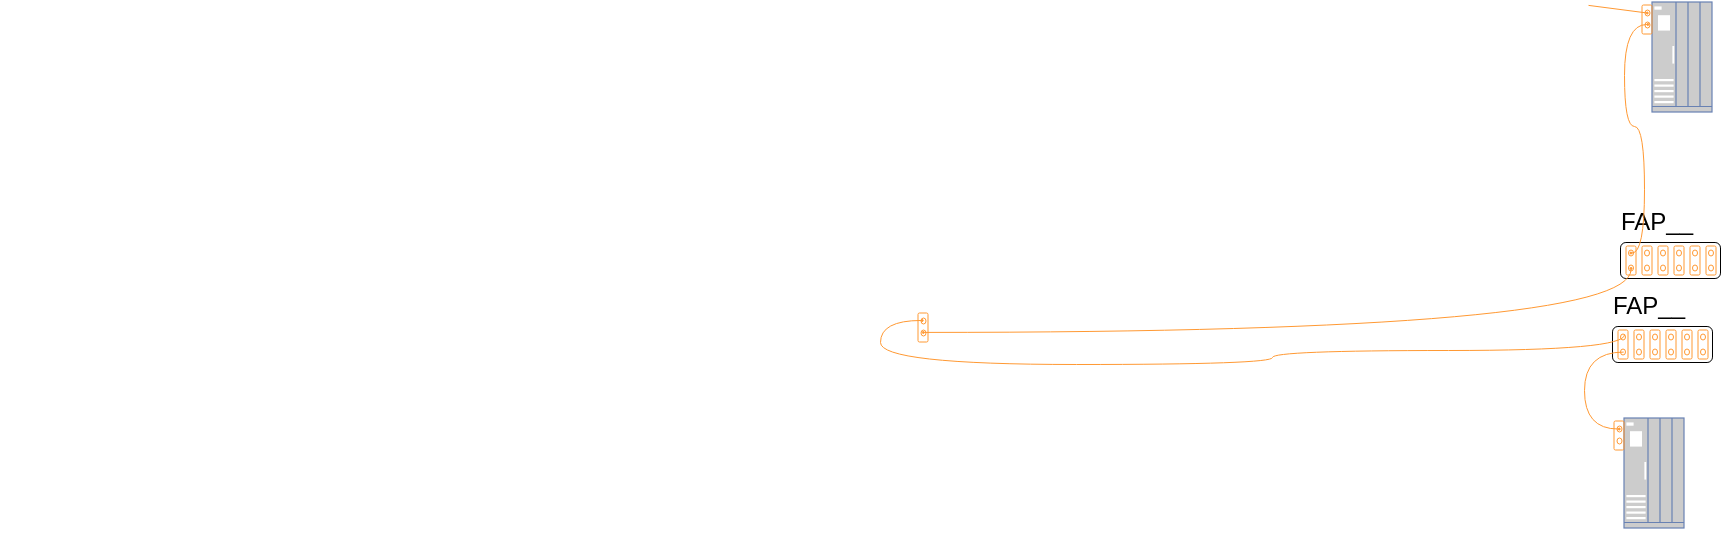 <mxfile version="15.5.2" type="github">
  <diagram name="Page-1" id="099fd60b-425b-db50-ffb0-6b813814b670">
    <mxGraphModel dx="1489" dy="1460" grid="1" gridSize="2" guides="1" tooltips="1" connect="1" arrows="1" fold="1" page="1" pageScale="1" pageWidth="850" pageHeight="1100" background="none" math="0" shadow="0">
      <root>
        <mxCell id="0" />
        <mxCell id="1" parent="0" />
        <mxCell id="W2R_3UaBkgLsqzf0dmJm-79" value="" style="group" vertex="1" connectable="0" parent="1">
          <mxGeometry x="672" y="16" width="50" height="18" as="geometry" />
        </mxCell>
        <mxCell id="W2R_3UaBkgLsqzf0dmJm-47" value="" style="rounded=1;whiteSpace=wrap;html=1;shadow=0;glass=0;strokeColor=#000000;strokeWidth=0.5;fillColor=none;" vertex="1" parent="W2R_3UaBkgLsqzf0dmJm-79">
          <mxGeometry width="50" height="18" as="geometry" />
        </mxCell>
        <mxCell id="W2R_3UaBkgLsqzf0dmJm-54" value="" style="group;rotation=-90;" vertex="1" connectable="0" parent="W2R_3UaBkgLsqzf0dmJm-79">
          <mxGeometry x="6" y="6.5" width="14.5" height="5" as="geometry" />
        </mxCell>
        <mxCell id="W2R_3UaBkgLsqzf0dmJm-55" value="" style="rounded=1;whiteSpace=wrap;html=1;strokeColor=#FF9933;fillColor=none;glass=0;strokeWidth=0.5;rotation=-90;" vertex="1" parent="W2R_3UaBkgLsqzf0dmJm-54">
          <mxGeometry width="14.5" height="5" as="geometry" />
        </mxCell>
        <mxCell id="W2R_3UaBkgLsqzf0dmJm-56" value="" style="ellipse;whiteSpace=wrap;html=1;aspect=fixed;strokeColor=#FF9933;fillColor=none;strokeWidth=0.5;resizeHeight=1;resizeWidth=1;snapToPoint=1;rotation=-90;" vertex="1" parent="W2R_3UaBkgLsqzf0dmJm-54">
          <mxGeometry x="5.75" y="5" width="3" height="2.5" as="geometry" />
        </mxCell>
        <mxCell id="W2R_3UaBkgLsqzf0dmJm-57" value="" style="ellipse;whiteSpace=wrap;html=1;aspect=fixed;strokeColor=#FF9933;fillColor=none;strokeWidth=0.5;resizeHeight=1;resizeWidth=1;snapToPoint=1;rotation=-90;" vertex="1" parent="W2R_3UaBkgLsqzf0dmJm-54">
          <mxGeometry x="5.75" y="-2.5" width="3" height="2.5" as="geometry" />
        </mxCell>
        <mxCell id="W2R_3UaBkgLsqzf0dmJm-58" value="" style="group;rotation=-90;" vertex="1" connectable="0" parent="W2R_3UaBkgLsqzf0dmJm-79">
          <mxGeometry x="-2" y="6.5" width="14.5" height="5" as="geometry" />
        </mxCell>
        <mxCell id="W2R_3UaBkgLsqzf0dmJm-59" value="" style="rounded=1;whiteSpace=wrap;html=1;strokeColor=#FF9933;fillColor=none;glass=0;strokeWidth=0.5;rotation=-90;" vertex="1" parent="W2R_3UaBkgLsqzf0dmJm-58">
          <mxGeometry width="14.5" height="5" as="geometry" />
        </mxCell>
        <mxCell id="W2R_3UaBkgLsqzf0dmJm-60" value="" style="ellipse;whiteSpace=wrap;html=1;aspect=fixed;strokeColor=#FF9933;fillColor=none;strokeWidth=0.5;resizeHeight=1;resizeWidth=1;snapToPoint=1;rotation=-90;" vertex="1" parent="W2R_3UaBkgLsqzf0dmJm-58">
          <mxGeometry x="5.75" y="5" width="3" height="2.5" as="geometry" />
        </mxCell>
        <mxCell id="W2R_3UaBkgLsqzf0dmJm-61" value="" style="ellipse;whiteSpace=wrap;html=1;aspect=fixed;strokeColor=#FF9933;fillColor=none;strokeWidth=0.5;resizeHeight=1;resizeWidth=1;snapToPoint=1;rotation=-90;" vertex="1" parent="W2R_3UaBkgLsqzf0dmJm-58">
          <mxGeometry x="5.75" y="-2.5" width="3" height="2.5" as="geometry" />
        </mxCell>
        <mxCell id="W2R_3UaBkgLsqzf0dmJm-32" value="" style="group;rotation=-90;" vertex="1" connectable="0" parent="W2R_3UaBkgLsqzf0dmJm-79">
          <mxGeometry x="14" y="6.5" width="14.5" height="5" as="geometry" />
        </mxCell>
        <mxCell id="W2R_3UaBkgLsqzf0dmJm-33" value="" style="rounded=1;whiteSpace=wrap;html=1;strokeColor=#FF9933;fillColor=none;glass=0;strokeWidth=0.5;rotation=-90;" vertex="1" parent="W2R_3UaBkgLsqzf0dmJm-32">
          <mxGeometry width="14.5" height="5" as="geometry" />
        </mxCell>
        <mxCell id="W2R_3UaBkgLsqzf0dmJm-34" value="" style="ellipse;whiteSpace=wrap;html=1;aspect=fixed;strokeColor=#FF9933;fillColor=none;strokeWidth=0.5;resizeHeight=1;resizeWidth=1;snapToPoint=1;rotation=-90;" vertex="1" parent="W2R_3UaBkgLsqzf0dmJm-32">
          <mxGeometry x="5.75" y="5" width="3" height="2.5" as="geometry" />
        </mxCell>
        <mxCell id="W2R_3UaBkgLsqzf0dmJm-35" value="" style="ellipse;whiteSpace=wrap;html=1;aspect=fixed;strokeColor=#FF9933;fillColor=none;strokeWidth=0.5;resizeHeight=1;resizeWidth=1;snapToPoint=1;rotation=-90;" vertex="1" parent="W2R_3UaBkgLsqzf0dmJm-32">
          <mxGeometry x="5.75" y="-2.5" width="3" height="2.5" as="geometry" />
        </mxCell>
        <mxCell id="W2R_3UaBkgLsqzf0dmJm-67" value="" style="group;rotation=-90;" vertex="1" connectable="0" parent="W2R_3UaBkgLsqzf0dmJm-79">
          <mxGeometry x="38" y="6.5" width="14.5" height="5" as="geometry" />
        </mxCell>
        <mxCell id="W2R_3UaBkgLsqzf0dmJm-68" value="" style="rounded=1;whiteSpace=wrap;html=1;strokeColor=#FF9933;fillColor=none;glass=0;strokeWidth=0.5;rotation=-90;" vertex="1" parent="W2R_3UaBkgLsqzf0dmJm-67">
          <mxGeometry width="14.5" height="5" as="geometry" />
        </mxCell>
        <mxCell id="W2R_3UaBkgLsqzf0dmJm-69" value="" style="ellipse;whiteSpace=wrap;html=1;aspect=fixed;strokeColor=#FF9933;fillColor=none;strokeWidth=0.5;resizeHeight=1;resizeWidth=1;snapToPoint=1;rotation=-90;" vertex="1" parent="W2R_3UaBkgLsqzf0dmJm-67">
          <mxGeometry x="5.75" y="5" width="3" height="2.5" as="geometry" />
        </mxCell>
        <mxCell id="W2R_3UaBkgLsqzf0dmJm-70" value="" style="ellipse;whiteSpace=wrap;html=1;aspect=fixed;strokeColor=#FF9933;fillColor=none;strokeWidth=0.5;resizeHeight=1;resizeWidth=1;snapToPoint=1;rotation=-90;" vertex="1" parent="W2R_3UaBkgLsqzf0dmJm-67">
          <mxGeometry x="5.75" y="-2.5" width="3" height="2.5" as="geometry" />
        </mxCell>
        <mxCell id="W2R_3UaBkgLsqzf0dmJm-71" value="" style="group;rotation=-90;" vertex="1" connectable="0" parent="W2R_3UaBkgLsqzf0dmJm-79">
          <mxGeometry x="30" y="6.5" width="14.5" height="5" as="geometry" />
        </mxCell>
        <mxCell id="W2R_3UaBkgLsqzf0dmJm-72" value="" style="rounded=1;whiteSpace=wrap;html=1;strokeColor=#FF9933;fillColor=none;glass=0;strokeWidth=0.5;rotation=-90;" vertex="1" parent="W2R_3UaBkgLsqzf0dmJm-71">
          <mxGeometry width="14.5" height="5" as="geometry" />
        </mxCell>
        <mxCell id="W2R_3UaBkgLsqzf0dmJm-73" value="" style="ellipse;whiteSpace=wrap;html=1;aspect=fixed;strokeColor=#FF9933;fillColor=none;strokeWidth=0.5;resizeHeight=1;resizeWidth=1;snapToPoint=1;rotation=-90;" vertex="1" parent="W2R_3UaBkgLsqzf0dmJm-71">
          <mxGeometry x="5.75" y="5" width="3" height="2.5" as="geometry" />
        </mxCell>
        <mxCell id="W2R_3UaBkgLsqzf0dmJm-74" value="" style="ellipse;whiteSpace=wrap;html=1;aspect=fixed;strokeColor=#FF9933;fillColor=none;strokeWidth=0.5;resizeHeight=1;resizeWidth=1;snapToPoint=1;rotation=-90;" vertex="1" parent="W2R_3UaBkgLsqzf0dmJm-71">
          <mxGeometry x="5.75" y="-2.5" width="3" height="2.5" as="geometry" />
        </mxCell>
        <mxCell id="W2R_3UaBkgLsqzf0dmJm-75" value="" style="group;rotation=-90;" vertex="1" connectable="0" parent="W2R_3UaBkgLsqzf0dmJm-79">
          <mxGeometry x="22" y="6.5" width="14.5" height="5" as="geometry" />
        </mxCell>
        <mxCell id="W2R_3UaBkgLsqzf0dmJm-76" value="" style="rounded=1;whiteSpace=wrap;html=1;strokeColor=#FF9933;fillColor=none;glass=0;strokeWidth=0.5;rotation=-90;" vertex="1" parent="W2R_3UaBkgLsqzf0dmJm-75">
          <mxGeometry width="14.5" height="5" as="geometry" />
        </mxCell>
        <mxCell id="W2R_3UaBkgLsqzf0dmJm-77" value="" style="ellipse;whiteSpace=wrap;html=1;aspect=fixed;strokeColor=#FF9933;fillColor=none;strokeWidth=0.5;resizeHeight=1;resizeWidth=1;snapToPoint=1;rotation=-90;" vertex="1" parent="W2R_3UaBkgLsqzf0dmJm-75">
          <mxGeometry x="5.75" y="5" width="3" height="2.5" as="geometry" />
        </mxCell>
        <mxCell id="W2R_3UaBkgLsqzf0dmJm-78" value="" style="ellipse;whiteSpace=wrap;html=1;aspect=fixed;strokeColor=#FF9933;fillColor=none;strokeWidth=0.5;resizeHeight=1;resizeWidth=1;snapToPoint=1;rotation=-90;" vertex="1" parent="W2R_3UaBkgLsqzf0dmJm-75">
          <mxGeometry x="5.75" y="-2.5" width="3" height="2.5" as="geometry" />
        </mxCell>
        <mxCell id="W2R_3UaBkgLsqzf0dmJm-80" value="FAP__" style="text;html=1;resizable=0;autosize=1;align=center;verticalAlign=middle;points=[];fillColor=none;strokeColor=none;rounded=0;shadow=0;glass=0;" vertex="1" parent="1">
          <mxGeometry x="666" y="-4" width="48" height="20" as="geometry" />
        </mxCell>
        <mxCell id="W2R_3UaBkgLsqzf0dmJm-81" value="" style="group" vertex="1" connectable="0" parent="1">
          <mxGeometry x="646" y="62" width="62" height="55" as="geometry" />
        </mxCell>
        <mxCell id="W2R_3UaBkgLsqzf0dmJm-10" value="" style="fontColor=#0066CC;verticalAlign=top;verticalLabelPosition=bottom;labelPosition=center;align=center;html=1;outlineConnect=0;fillColor=#CCCCCC;strokeColor=#6881B3;gradientColor=none;gradientDirection=north;strokeWidth=2;shape=mxgraph.networks.ups_enterprise;glass=0;" vertex="1" parent="W2R_3UaBkgLsqzf0dmJm-81">
          <mxGeometry x="32" width="30" height="55" as="geometry" />
        </mxCell>
        <mxCell id="W2R_3UaBkgLsqzf0dmJm-23" value="" style="group;rotation=-90;" vertex="1" connectable="0" parent="W2R_3UaBkgLsqzf0dmJm-81">
          <mxGeometry x="22" y="6" width="14.5" height="5" as="geometry" />
        </mxCell>
        <mxCell id="W2R_3UaBkgLsqzf0dmJm-5" value="" style="rounded=1;whiteSpace=wrap;html=1;strokeColor=#FF9933;fillColor=none;glass=0;strokeWidth=0.5;rotation=-90;" vertex="1" parent="W2R_3UaBkgLsqzf0dmJm-23">
          <mxGeometry width="14.5" height="5" as="geometry" />
        </mxCell>
        <mxCell id="W2R_3UaBkgLsqzf0dmJm-6" value="" style="ellipse;whiteSpace=wrap;html=1;aspect=fixed;strokeColor=#FF9933;fillColor=none;strokeWidth=0.5;resizeHeight=1;resizeWidth=1;snapToPoint=1;rotation=-90;" vertex="1" parent="W2R_3UaBkgLsqzf0dmJm-23">
          <mxGeometry x="6" y="4" width="3" height="2.5" as="geometry" />
        </mxCell>
        <mxCell id="W2R_3UaBkgLsqzf0dmJm-7" value="" style="ellipse;whiteSpace=wrap;html=1;aspect=fixed;strokeColor=#FF9933;fillColor=none;strokeWidth=0.5;resizeHeight=1;resizeWidth=1;snapToPoint=1;rotation=-90;" vertex="1" parent="W2R_3UaBkgLsqzf0dmJm-23">
          <mxGeometry x="6" y="-2" width="3" height="2.5" as="geometry" />
        </mxCell>
        <mxCell id="W2R_3UaBkgLsqzf0dmJm-82" value="" style="group" vertex="1" connectable="0" parent="1">
          <mxGeometry x="660" y="-146" width="62" height="55" as="geometry" />
        </mxCell>
        <mxCell id="W2R_3UaBkgLsqzf0dmJm-83" value="" style="fontColor=#0066CC;verticalAlign=top;verticalLabelPosition=bottom;labelPosition=center;align=center;html=1;outlineConnect=0;fillColor=#CCCCCC;strokeColor=#6881B3;gradientColor=none;gradientDirection=north;strokeWidth=2;shape=mxgraph.networks.ups_enterprise;glass=0;" vertex="1" parent="W2R_3UaBkgLsqzf0dmJm-82">
          <mxGeometry x="32" width="30" height="55" as="geometry" />
        </mxCell>
        <mxCell id="W2R_3UaBkgLsqzf0dmJm-84" style="edgeStyle=none;rounded=0;orthogonalLoop=1;jettySize=auto;html=1;endArrow=none;endFill=0;strokeColor=#FF9933;entryX=1;entryY=0.518;entryDx=0;entryDy=0;entryPerimeter=0;startArrow=oval;startFill=1;strokeWidth=0.5;endSize=1;startSize=1;exitX=0.497;exitY=0.448;exitDx=0;exitDy=0;exitPerimeter=0;" edge="1" parent="W2R_3UaBkgLsqzf0dmJm-82" source="W2R_3UaBkgLsqzf0dmJm-88">
          <mxGeometry relative="1" as="geometry">
            <mxPoint y="1.44" as="targetPoint" />
            <mxPoint x="32" y="-35" as="sourcePoint" />
          </mxGeometry>
        </mxCell>
        <mxCell id="W2R_3UaBkgLsqzf0dmJm-85" value="" style="group;rotation=-90;" vertex="1" connectable="0" parent="W2R_3UaBkgLsqzf0dmJm-82">
          <mxGeometry x="22" y="6" width="14.5" height="5" as="geometry" />
        </mxCell>
        <mxCell id="W2R_3UaBkgLsqzf0dmJm-86" value="" style="rounded=1;whiteSpace=wrap;html=1;strokeColor=#FF9933;fillColor=none;glass=0;strokeWidth=0.5;rotation=-90;" vertex="1" parent="W2R_3UaBkgLsqzf0dmJm-85">
          <mxGeometry width="14.5" height="5" as="geometry" />
        </mxCell>
        <mxCell id="W2R_3UaBkgLsqzf0dmJm-87" value="" style="ellipse;whiteSpace=wrap;html=1;aspect=fixed;strokeColor=#FF9933;fillColor=none;strokeWidth=0.5;resizeHeight=1;resizeWidth=1;snapToPoint=1;rotation=-90;" vertex="1" parent="W2R_3UaBkgLsqzf0dmJm-85">
          <mxGeometry x="6" y="4" width="3" height="2.5" as="geometry" />
        </mxCell>
        <mxCell id="W2R_3UaBkgLsqzf0dmJm-88" value="" style="ellipse;whiteSpace=wrap;html=1;aspect=fixed;strokeColor=#FF9933;fillColor=none;strokeWidth=0.5;resizeHeight=1;resizeWidth=1;snapToPoint=1;rotation=-90;" vertex="1" parent="W2R_3UaBkgLsqzf0dmJm-85">
          <mxGeometry x="6" y="-2" width="3" height="2.5" as="geometry" />
        </mxCell>
        <mxCell id="W2R_3UaBkgLsqzf0dmJm-16" style="edgeStyle=orthogonalEdgeStyle;rounded=0;orthogonalLoop=1;jettySize=auto;html=1;endArrow=none;endFill=0;strokeColor=#FF9933;entryX=0.486;entryY=0.642;entryDx=0;entryDy=0;startArrow=oval;startFill=1;strokeWidth=0.5;endSize=1;startSize=1;exitX=0.497;exitY=0.448;exitDx=0;exitDy=0;exitPerimeter=0;entryPerimeter=0;curved=1;" edge="1" parent="1" source="W2R_3UaBkgLsqzf0dmJm-7" target="W2R_3UaBkgLsqzf0dmJm-60">
          <mxGeometry relative="1" as="geometry">
            <mxPoint x="646" y="63.44" as="targetPoint" />
            <mxPoint x="678" y="27" as="sourcePoint" />
            <Array as="points">
              <mxPoint x="658" y="67" />
              <mxPoint x="658" y="29" />
            </Array>
          </mxGeometry>
        </mxCell>
        <mxCell id="W2R_3UaBkgLsqzf0dmJm-89" value="" style="group" vertex="1" connectable="0" parent="1">
          <mxGeometry x="676" y="-26" width="50" height="18" as="geometry" />
        </mxCell>
        <mxCell id="W2R_3UaBkgLsqzf0dmJm-90" value="" style="rounded=1;whiteSpace=wrap;html=1;shadow=0;glass=0;strokeColor=#000000;strokeWidth=0.5;fillColor=none;" vertex="1" parent="W2R_3UaBkgLsqzf0dmJm-89">
          <mxGeometry width="50" height="18" as="geometry" />
        </mxCell>
        <mxCell id="W2R_3UaBkgLsqzf0dmJm-91" value="" style="group;rotation=-90;" vertex="1" connectable="0" parent="W2R_3UaBkgLsqzf0dmJm-89">
          <mxGeometry x="6" y="6.5" width="14.5" height="5" as="geometry" />
        </mxCell>
        <mxCell id="W2R_3UaBkgLsqzf0dmJm-92" value="" style="rounded=1;whiteSpace=wrap;html=1;strokeColor=#FF9933;fillColor=none;glass=0;strokeWidth=0.5;rotation=-90;" vertex="1" parent="W2R_3UaBkgLsqzf0dmJm-91">
          <mxGeometry width="14.5" height="5" as="geometry" />
        </mxCell>
        <mxCell id="W2R_3UaBkgLsqzf0dmJm-93" value="" style="ellipse;whiteSpace=wrap;html=1;aspect=fixed;strokeColor=#FF9933;fillColor=none;strokeWidth=0.5;resizeHeight=1;resizeWidth=1;snapToPoint=1;rotation=-90;" vertex="1" parent="W2R_3UaBkgLsqzf0dmJm-91">
          <mxGeometry x="5.75" y="5" width="3" height="2.5" as="geometry" />
        </mxCell>
        <mxCell id="W2R_3UaBkgLsqzf0dmJm-94" value="" style="ellipse;whiteSpace=wrap;html=1;aspect=fixed;strokeColor=#FF9933;fillColor=none;strokeWidth=0.5;resizeHeight=1;resizeWidth=1;snapToPoint=1;rotation=-90;" vertex="1" parent="W2R_3UaBkgLsqzf0dmJm-91">
          <mxGeometry x="5.75" y="-2.5" width="3" height="2.5" as="geometry" />
        </mxCell>
        <mxCell id="W2R_3UaBkgLsqzf0dmJm-95" value="" style="group;rotation=-90;" vertex="1" connectable="0" parent="W2R_3UaBkgLsqzf0dmJm-89">
          <mxGeometry x="-2" y="6.5" width="14.5" height="5" as="geometry" />
        </mxCell>
        <mxCell id="W2R_3UaBkgLsqzf0dmJm-96" value="" style="rounded=1;whiteSpace=wrap;html=1;strokeColor=#FF9933;fillColor=none;glass=0;strokeWidth=0.5;rotation=-90;" vertex="1" parent="W2R_3UaBkgLsqzf0dmJm-95">
          <mxGeometry width="14.5" height="5" as="geometry" />
        </mxCell>
        <mxCell id="W2R_3UaBkgLsqzf0dmJm-97" value="" style="ellipse;whiteSpace=wrap;html=1;aspect=fixed;strokeColor=#FF9933;fillColor=none;strokeWidth=0.5;resizeHeight=1;resizeWidth=1;snapToPoint=1;rotation=-90;" vertex="1" parent="W2R_3UaBkgLsqzf0dmJm-95">
          <mxGeometry x="5.75" y="5" width="3" height="2.5" as="geometry" />
        </mxCell>
        <mxCell id="W2R_3UaBkgLsqzf0dmJm-98" value="" style="ellipse;whiteSpace=wrap;html=1;aspect=fixed;strokeColor=#FF9933;fillColor=none;strokeWidth=0.5;resizeHeight=1;resizeWidth=1;snapToPoint=1;rotation=-90;" vertex="1" parent="W2R_3UaBkgLsqzf0dmJm-95">
          <mxGeometry x="5.75" y="-2.5" width="3" height="2.5" as="geometry" />
        </mxCell>
        <mxCell id="W2R_3UaBkgLsqzf0dmJm-99" value="" style="group;rotation=-90;" vertex="1" connectable="0" parent="W2R_3UaBkgLsqzf0dmJm-89">
          <mxGeometry x="14" y="6.5" width="14.5" height="5" as="geometry" />
        </mxCell>
        <mxCell id="W2R_3UaBkgLsqzf0dmJm-100" value="" style="rounded=1;whiteSpace=wrap;html=1;strokeColor=#FF9933;fillColor=none;glass=0;strokeWidth=0.5;rotation=-90;" vertex="1" parent="W2R_3UaBkgLsqzf0dmJm-99">
          <mxGeometry width="14.5" height="5" as="geometry" />
        </mxCell>
        <mxCell id="W2R_3UaBkgLsqzf0dmJm-101" value="" style="ellipse;whiteSpace=wrap;html=1;aspect=fixed;strokeColor=#FF9933;fillColor=none;strokeWidth=0.5;resizeHeight=1;resizeWidth=1;snapToPoint=1;rotation=-90;" vertex="1" parent="W2R_3UaBkgLsqzf0dmJm-99">
          <mxGeometry x="5.75" y="5" width="3" height="2.5" as="geometry" />
        </mxCell>
        <mxCell id="W2R_3UaBkgLsqzf0dmJm-102" value="" style="ellipse;whiteSpace=wrap;html=1;aspect=fixed;strokeColor=#FF9933;fillColor=none;strokeWidth=0.5;resizeHeight=1;resizeWidth=1;snapToPoint=1;rotation=-90;" vertex="1" parent="W2R_3UaBkgLsqzf0dmJm-99">
          <mxGeometry x="5.75" y="-2.5" width="3" height="2.5" as="geometry" />
        </mxCell>
        <mxCell id="W2R_3UaBkgLsqzf0dmJm-103" value="" style="group;rotation=-90;" vertex="1" connectable="0" parent="W2R_3UaBkgLsqzf0dmJm-89">
          <mxGeometry x="38" y="6.5" width="14.5" height="5" as="geometry" />
        </mxCell>
        <mxCell id="W2R_3UaBkgLsqzf0dmJm-104" value="" style="rounded=1;whiteSpace=wrap;html=1;strokeColor=#FF9933;fillColor=none;glass=0;strokeWidth=0.5;rotation=-90;" vertex="1" parent="W2R_3UaBkgLsqzf0dmJm-103">
          <mxGeometry width="14.5" height="5" as="geometry" />
        </mxCell>
        <mxCell id="W2R_3UaBkgLsqzf0dmJm-105" value="" style="ellipse;whiteSpace=wrap;html=1;aspect=fixed;strokeColor=#FF9933;fillColor=none;strokeWidth=0.5;resizeHeight=1;resizeWidth=1;snapToPoint=1;rotation=-90;" vertex="1" parent="W2R_3UaBkgLsqzf0dmJm-103">
          <mxGeometry x="5.75" y="5" width="3" height="2.5" as="geometry" />
        </mxCell>
        <mxCell id="W2R_3UaBkgLsqzf0dmJm-106" value="" style="ellipse;whiteSpace=wrap;html=1;aspect=fixed;strokeColor=#FF9933;fillColor=none;strokeWidth=0.5;resizeHeight=1;resizeWidth=1;snapToPoint=1;rotation=-90;" vertex="1" parent="W2R_3UaBkgLsqzf0dmJm-103">
          <mxGeometry x="5.75" y="-2.5" width="3" height="2.5" as="geometry" />
        </mxCell>
        <mxCell id="W2R_3UaBkgLsqzf0dmJm-107" value="" style="group;rotation=-90;" vertex="1" connectable="0" parent="W2R_3UaBkgLsqzf0dmJm-89">
          <mxGeometry x="30" y="6.5" width="14.5" height="5" as="geometry" />
        </mxCell>
        <mxCell id="W2R_3UaBkgLsqzf0dmJm-108" value="" style="rounded=1;whiteSpace=wrap;html=1;strokeColor=#FF9933;fillColor=none;glass=0;strokeWidth=0.5;rotation=-90;" vertex="1" parent="W2R_3UaBkgLsqzf0dmJm-107">
          <mxGeometry width="14.5" height="5" as="geometry" />
        </mxCell>
        <mxCell id="W2R_3UaBkgLsqzf0dmJm-109" value="" style="ellipse;whiteSpace=wrap;html=1;aspect=fixed;strokeColor=#FF9933;fillColor=none;strokeWidth=0.5;resizeHeight=1;resizeWidth=1;snapToPoint=1;rotation=-90;" vertex="1" parent="W2R_3UaBkgLsqzf0dmJm-107">
          <mxGeometry x="5.75" y="5" width="3" height="2.5" as="geometry" />
        </mxCell>
        <mxCell id="W2R_3UaBkgLsqzf0dmJm-110" value="" style="ellipse;whiteSpace=wrap;html=1;aspect=fixed;strokeColor=#FF9933;fillColor=none;strokeWidth=0.5;resizeHeight=1;resizeWidth=1;snapToPoint=1;rotation=-90;" vertex="1" parent="W2R_3UaBkgLsqzf0dmJm-107">
          <mxGeometry x="5.75" y="-2.5" width="3" height="2.5" as="geometry" />
        </mxCell>
        <mxCell id="W2R_3UaBkgLsqzf0dmJm-111" value="" style="group;rotation=-90;" vertex="1" connectable="0" parent="W2R_3UaBkgLsqzf0dmJm-89">
          <mxGeometry x="22" y="6.5" width="14.5" height="5" as="geometry" />
        </mxCell>
        <mxCell id="W2R_3UaBkgLsqzf0dmJm-112" value="" style="rounded=1;whiteSpace=wrap;html=1;strokeColor=#FF9933;fillColor=none;glass=0;strokeWidth=0.5;rotation=-90;" vertex="1" parent="W2R_3UaBkgLsqzf0dmJm-111">
          <mxGeometry width="14.5" height="5" as="geometry" />
        </mxCell>
        <mxCell id="W2R_3UaBkgLsqzf0dmJm-113" value="" style="ellipse;whiteSpace=wrap;html=1;aspect=fixed;strokeColor=#FF9933;fillColor=none;strokeWidth=0.5;resizeHeight=1;resizeWidth=1;snapToPoint=1;rotation=-90;" vertex="1" parent="W2R_3UaBkgLsqzf0dmJm-111">
          <mxGeometry x="5.75" y="5" width="3" height="2.5" as="geometry" />
        </mxCell>
        <mxCell id="W2R_3UaBkgLsqzf0dmJm-114" value="" style="ellipse;whiteSpace=wrap;html=1;aspect=fixed;strokeColor=#FF9933;fillColor=none;strokeWidth=0.5;resizeHeight=1;resizeWidth=1;snapToPoint=1;rotation=-90;" vertex="1" parent="W2R_3UaBkgLsqzf0dmJm-111">
          <mxGeometry x="5.75" y="-2.5" width="3" height="2.5" as="geometry" />
        </mxCell>
        <mxCell id="W2R_3UaBkgLsqzf0dmJm-115" value="FAP__" style="text;html=1;resizable=0;autosize=1;align=center;verticalAlign=middle;points=[];fillColor=none;strokeColor=none;rounded=0;shadow=0;glass=0;" vertex="1" parent="1">
          <mxGeometry x="670" y="-46" width="48" height="20" as="geometry" />
        </mxCell>
        <mxCell id="W2R_3UaBkgLsqzf0dmJm-118" value="" style="shape=image;imageAspect=0;aspect=fixed;verticalLabelPosition=bottom;verticalAlign=top;shadow=0;glass=0;strokeColor=#000000;strokeWidth=0.5;fillColor=none;image=https://bl3301files.storage.live.com/y4m92rK5m8fiEbWKacBJs9hdJ52HPZqsqOYVn03hRCGlpKz2L7v0GHJw4eM74FV4Z7ye3uG3kcQ5W5CnKzJCxq71zQREXcDzs9m8Uw9JusOdcoRYCK_eOgKKxeZXtftBTxCDXFFGZua1QCpnxTzUcc4mlMHEph0yDm78FBL6PDzj9s-gcZyqj65-v3rnIuTrb4kv2SmH8vIYFJeg19dKawAoCLvYEBhJs6CaT2whGVk9JU?width=694&amp;height=925&amp;cropmode=center;" vertex="1" parent="1">
          <mxGeometry x="228" y="-39" width="117" height="156" as="geometry" />
        </mxCell>
        <mxCell id="W2R_3UaBkgLsqzf0dmJm-120" value="" style="shape=image;imageAspect=0;aspect=fixed;verticalLabelPosition=bottom;verticalAlign=top;shadow=0;glass=0;strokeColor=#000000;strokeWidth=0.5;fillColor=none;image=https://bl3301files.storage.live.com/y4m7aTzuwme1kSNc5Ivmav0_p_DCNiUkCudyuzyOyrgbsjLBRsMGTbCKCLWHHaSpcMDREKUrozaMLheZkHA73aiqTYhpNAP3kALfBagNgOVQWAWNGgfLqUqWQCy4k2SwEPa4UGF-6dRjgKjtKpj2XAs6S3btSez2PVAiXJbIa_BaLUwR6kaaVNtOJ-7DwIN2NkZIoUouMIFY2QSvhna38TWMp7-h0nMFS9cKnnG8VToJVs?width=309&amp;height=232&amp;cropmode=center;" vertex="1" parent="1">
          <mxGeometry x="-134" y="-44" width="229.08" height="172" as="geometry" />
        </mxCell>
        <mxCell id="W2R_3UaBkgLsqzf0dmJm-48" value="" style="group;rotation=-90;" vertex="1" connectable="0" parent="1">
          <mxGeometry x="320" y="14" width="14.5" height="5" as="geometry" />
        </mxCell>
        <mxCell id="W2R_3UaBkgLsqzf0dmJm-49" value="" style="rounded=1;whiteSpace=wrap;html=1;strokeColor=#FF9933;fillColor=none;glass=0;strokeWidth=0.5;rotation=-90;" vertex="1" parent="W2R_3UaBkgLsqzf0dmJm-48">
          <mxGeometry width="14.5" height="5" as="geometry" />
        </mxCell>
        <mxCell id="W2R_3UaBkgLsqzf0dmJm-50" value="" style="ellipse;whiteSpace=wrap;html=1;aspect=fixed;strokeColor=#FF9933;fillColor=none;strokeWidth=0.5;resizeHeight=1;resizeWidth=1;snapToPoint=1;rotation=-90;" vertex="1" parent="W2R_3UaBkgLsqzf0dmJm-48">
          <mxGeometry x="6" y="4" width="3" height="2.5" as="geometry" />
        </mxCell>
        <mxCell id="W2R_3UaBkgLsqzf0dmJm-51" value="" style="ellipse;whiteSpace=wrap;html=1;aspect=fixed;strokeColor=#FF9933;fillColor=none;strokeWidth=0.5;resizeHeight=1;resizeWidth=1;snapToPoint=1;rotation=-90;" vertex="1" parent="W2R_3UaBkgLsqzf0dmJm-48">
          <mxGeometry x="6" y="-2" width="3" height="2.5" as="geometry" />
        </mxCell>
        <mxCell id="W2R_3UaBkgLsqzf0dmJm-46" style="edgeStyle=orthogonalEdgeStyle;curved=1;rounded=0;orthogonalLoop=1;jettySize=auto;html=1;startArrow=oval;startFill=1;endArrow=none;endFill=0;startSize=1;endSize=1;strokeColor=#FF9933;strokeWidth=0.5;entryX=1;entryY=1;entryDx=0;entryDy=0;exitX=0.591;exitY=0.244;exitDx=0;exitDy=0;exitPerimeter=0;" edge="1" parent="1" source="W2R_3UaBkgLsqzf0dmJm-51" target="W2R_3UaBkgLsqzf0dmJm-61">
          <mxGeometry relative="1" as="geometry">
            <mxPoint x="650.0" y="-4" as="targetPoint" />
            <mxPoint x="610" y="42" as="sourcePoint" />
            <Array as="points">
              <mxPoint x="306" y="13" />
              <mxPoint x="306" y="35" />
              <mxPoint x="502" y="35" />
              <mxPoint x="502" y="28" />
              <mxPoint x="678" y="28" />
            </Array>
          </mxGeometry>
        </mxCell>
        <mxCell id="W2R_3UaBkgLsqzf0dmJm-45" style="edgeStyle=orthogonalEdgeStyle;curved=1;rounded=0;orthogonalLoop=1;jettySize=auto;html=1;startArrow=oval;startFill=1;endArrow=oval;endFill=1;startSize=1;endSize=1;strokeColor=#FF9933;strokeWidth=0.5;exitX=0.599;exitY=0.461;exitDx=0;exitDy=0;exitPerimeter=0;entryX=0.431;entryY=0.512;entryDx=0;entryDy=0;entryPerimeter=0;" edge="1" parent="1" source="W2R_3UaBkgLsqzf0dmJm-50" target="W2R_3UaBkgLsqzf0dmJm-97">
          <mxGeometry relative="1" as="geometry">
            <mxPoint x="646" y="-44" as="targetPoint" />
            <mxPoint x="596" y="-34" as="sourcePoint" />
          </mxGeometry>
        </mxCell>
        <mxCell id="W2R_3UaBkgLsqzf0dmJm-121" style="edgeStyle=orthogonalEdgeStyle;curved=1;rounded=0;orthogonalLoop=1;jettySize=auto;html=1;entryX=0.594;entryY=0.567;entryDx=0;entryDy=0;entryPerimeter=0;startArrow=oval;startFill=1;endArrow=oval;endFill=1;startSize=1;endSize=1;strokeColor=#FF9933;strokeWidth=0.5;exitX=0.494;exitY=0.49;exitDx=0;exitDy=0;exitPerimeter=0;" edge="1" parent="1" source="W2R_3UaBkgLsqzf0dmJm-98" target="W2R_3UaBkgLsqzf0dmJm-87">
          <mxGeometry relative="1" as="geometry">
            <Array as="points">
              <mxPoint x="688" y="-21" />
              <mxPoint x="688" y="-84" />
              <mxPoint x="678" y="-84" />
              <mxPoint x="678" y="-135" />
            </Array>
          </mxGeometry>
        </mxCell>
      </root>
    </mxGraphModel>
  </diagram>
</mxfile>
